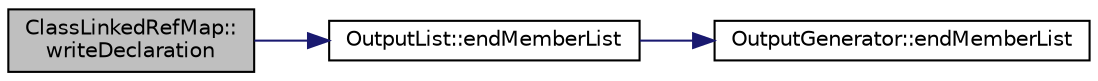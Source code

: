 digraph "ClassLinkedRefMap::writeDeclaration"
{
 // LATEX_PDF_SIZE
  edge [fontname="Helvetica",fontsize="10",labelfontname="Helvetica",labelfontsize="10"];
  node [fontname="Helvetica",fontsize="10",shape=record];
  rankdir="LR";
  Node1 [label="ClassLinkedRefMap::\lwriteDeclaration",height=0.2,width=0.4,color="black", fillcolor="grey75", style="filled", fontcolor="black",tooltip=" "];
  Node1 -> Node2 [color="midnightblue",fontsize="10",style="solid",fontname="Helvetica"];
  Node2 [label="OutputList::endMemberList",height=0.2,width=0.4,color="black", fillcolor="white", style="filled",URL="$classOutputList.html#a7c8d844390c3ab106b675144baa48fc7",tooltip=" "];
  Node2 -> Node3 [color="midnightblue",fontsize="10",style="solid",fontname="Helvetica"];
  Node3 [label="OutputGenerator::endMemberList",height=0.2,width=0.4,color="black", fillcolor="white", style="filled",URL="$classOutputGenerator.html#af3e875ff86510c53f355c024cc3a574d",tooltip=" "];
}

